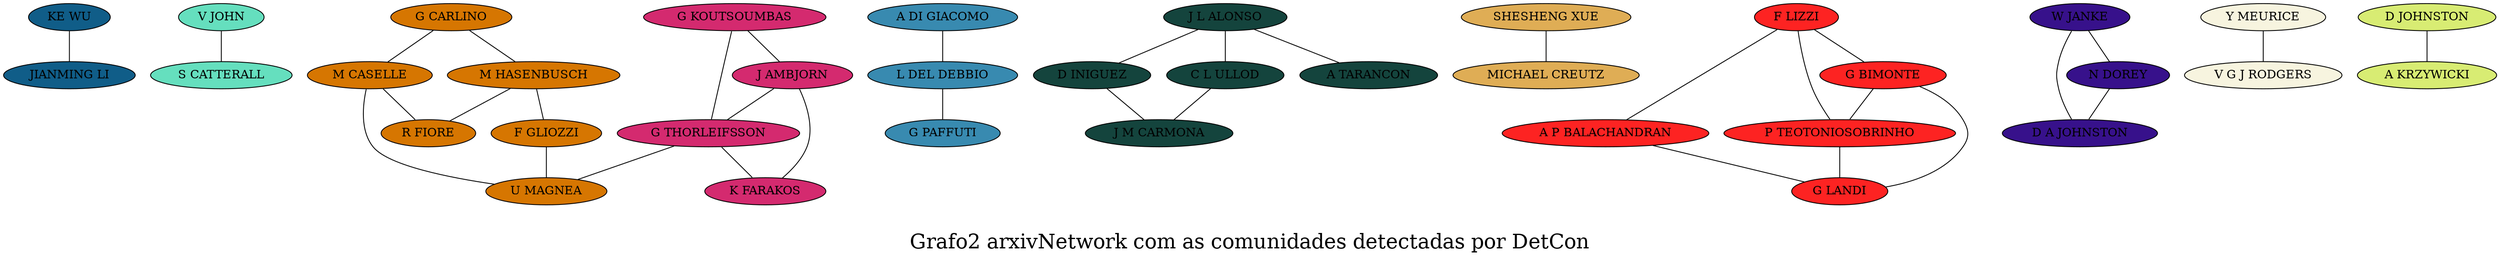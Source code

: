/*****
Grafo2 arxivNetwork com as comunidades detectadas por DetCon
*****/

graph G {
  graph [splines=true overlap=false]
  node  [shape=ellipse, width=0.3, height=0.3]
  0 [label="KE WU",style=filled, fillcolor="#105D88"];
  1 [label="JIANMING LI",style=filled, fillcolor="#105D88"];
  777 [label="S CATTERALL",style=filled, fillcolor="#65DFBE"];
  593 [label="V JOHN",style=filled, fillcolor="#65DFBE"];
  362 [label="G CARLINO",style=filled, fillcolor="#D67601"];
  364 [label="M HASENBUSCH",style=filled, fillcolor="#D67601"];
  491 [label="J AMBJORN",style=filled, fillcolor="#D42A6F"];
  157 [label="G KOUTSOUMBAS",style=filled, fillcolor="#D42A6F"];
  626 [label="F GLIOZZI",style=filled, fillcolor="#D67601"];
  627 [label="U MAGNEA",style=filled, fillcolor="#D67601"];
  363 [label="M CASELLE",style=filled, fillcolor="#D67601"];
  715 [label="A DI GIACOMO",style=filled, fillcolor="#388AB0"];
  716 [label="L DEL DEBBIO",style=filled, fillcolor="#388AB0"];
  483 [label="D INIGUEZ",style=filled, fillcolor="#14443D"];
  825 [label="J M CARMONA",style=filled, fillcolor="#14443D"];
  747 [label="SHESHENG XUE",style=filled, fillcolor="#DFAD55"];
  748 [label="MICHAEL CREUTZ",style=filled, fillcolor="#DFAD55"];
  480 [label="J L ALONSO",style=filled, fillcolor="#14443D"];
  481 [label="C L ULLOD",style=filled, fillcolor="#14443D"];
  244 [label="F LIZZI",style=filled, fillcolor="#FD2322"];
  247 [label="A P BALACHANDRAN",style=filled, fillcolor="#FD2322"];
  246 [label="P TEOTONIOSOBRINHO",style=filled, fillcolor="#FD2322"];
  245 [label="G BIMONTE",style=filled, fillcolor="#FD2322"];
  778 [label="W JANKE",style=filled, fillcolor="#37118B"];
  780 [label="D A JOHNSTON",style=filled, fillcolor="#37118B"];
  779 [label="N DOREY",style=filled, fillcolor="#37118B"];
  496 [label="K FARAKOS",style=filled, fillcolor="#D42A6F"];
  440 [label="R FIORE",style=filled, fillcolor="#D67601"];
  492 [label="G THORLEIFSSON",style=filled, fillcolor="#D42A6F"];
  804 [label="G PAFFUTI",style=filled, fillcolor="#388AB0"];
  398 [label="G LANDI",style=filled, fillcolor="#FD2322"];
  482 [label="A TARANCON",style=filled, fillcolor="#14443D"];
  358 [label="Y MEURICE",style=filled, fillcolor="#F7F4DF"];
  359 [label="V G J RODGERS",style=filled, fillcolor="#F7F4DF"];
  635 [label="D JOHNSTON",style=filled, fillcolor="#D8EC73"];
  636 [label="A KRZYWICKI",style=filled, fillcolor="#D8EC73"];
  0 -- 1;
  593 -- 777;
  362 -- 363;
  362 -- 364;
  364 -- 440;
  364 -- 626;
  491 -- 492;
  491 -- 496;
  157 -- 491;
  157 -- 492;
  626 -- 627;
  363 -- 440;
  363 -- 627;
  715 -- 716;
  716 -- 804;
  483 -- 825;
  747 -- 748;
  480 -- 481;
  480 -- 482;
  480 -- 483;
  481 -- 825;
  244 -- 245;
  244 -- 246;
  244 -- 247;
  247 -- 398;
  246 -- 398;
  245 -- 246;
  245 -- 398;
  778 -- 779;
  778 -- 780;
  779 -- 780;
  492 -- 496;
  492 -- 627;
  358 -- 359;
  635 -- 636;
  label = "\nGrafo2 arxivNetwork com as comunidades detectadas por DetCon\n";  fontsize=24;
}
